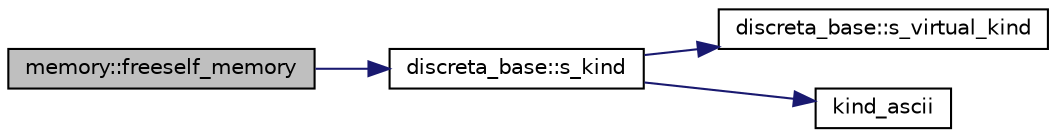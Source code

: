 digraph "memory::freeself_memory"
{
  edge [fontname="Helvetica",fontsize="10",labelfontname="Helvetica",labelfontsize="10"];
  node [fontname="Helvetica",fontsize="10",shape=record];
  rankdir="LR";
  Node235 [label="memory::freeself_memory",height=0.2,width=0.4,color="black", fillcolor="grey75", style="filled", fontcolor="black"];
  Node235 -> Node236 [color="midnightblue",fontsize="10",style="solid",fontname="Helvetica"];
  Node236 [label="discreta_base::s_kind",height=0.2,width=0.4,color="black", fillcolor="white", style="filled",URL="$d7/d71/classdiscreta__base.html#a8a830025c74adbbc3362418a7c2ba157"];
  Node236 -> Node237 [color="midnightblue",fontsize="10",style="solid",fontname="Helvetica"];
  Node237 [label="discreta_base::s_virtual_kind",height=0.2,width=0.4,color="black", fillcolor="white", style="filled",URL="$d7/d71/classdiscreta__base.html#a52778a6d6943a468be083d0785d418fb"];
  Node236 -> Node238 [color="midnightblue",fontsize="10",style="solid",fontname="Helvetica"];
  Node238 [label="kind_ascii",height=0.2,width=0.4,color="black", fillcolor="white", style="filled",URL="$d9/d60/discreta_8h.html#ad0ce825a9f29bc6cec27e1b64cfe27bf"];
}
